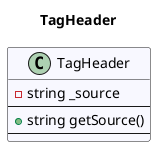@startuml TagHeader
title TagHeader
 class TagHeader #GhostWhite {
- string _source
---
+ string getSource()
---
}
@enduml
